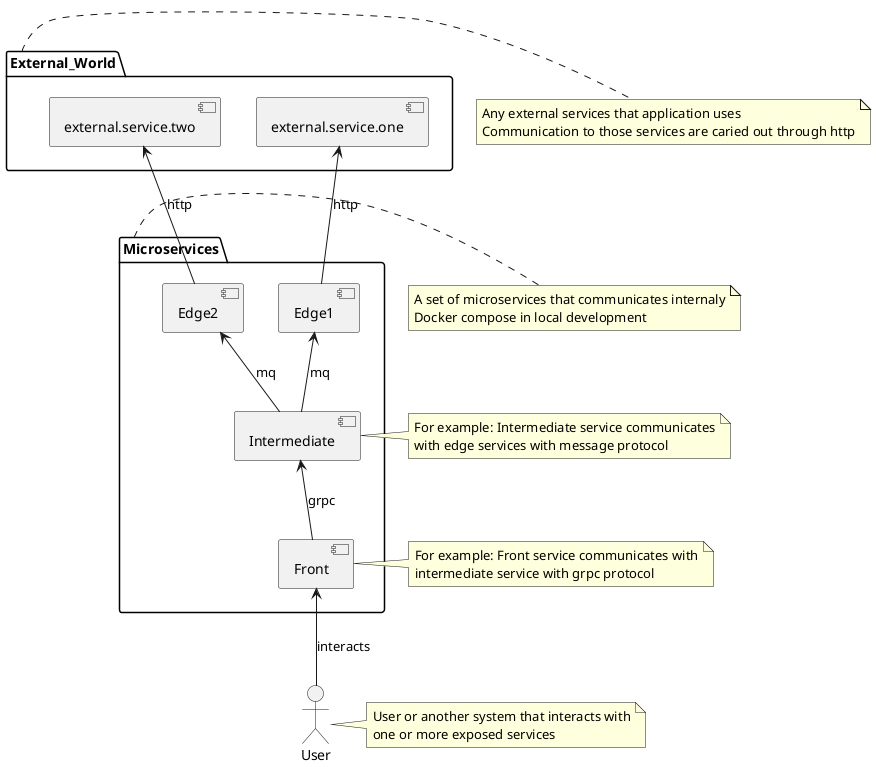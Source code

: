 @startuml usual flow

package "External_World" {
    [external.service.one]
    [external.service.two]
}

package "Microservices" {
    [Front] -u-> [Intermediate]: grpc
    [Intermediate] -u-> [Edge1]: mq
    [Intermediate] -u-> [Edge2]: mq

    [Edge1] -u-> [external.service.one]: http
    [Edge2] -u-> [external.service.two]: http
}

actor User
User -u-> [Front]: interacts

note right of Microservices
A set of microservices that communicates internaly
Docker compose in local development
endnote

note right of User
User or another system that interacts with
one or more exposed services
endnote

note right of Front
For example: Front service communicates with
intermediate service with grpc protocol
endnote

note right of Intermediate
For example: Intermediate service communicates
with edge services with message protocol
endnote

note right of External_World
Any external services that application uses
Communication to those services are caried out through http
endnote

@enduml